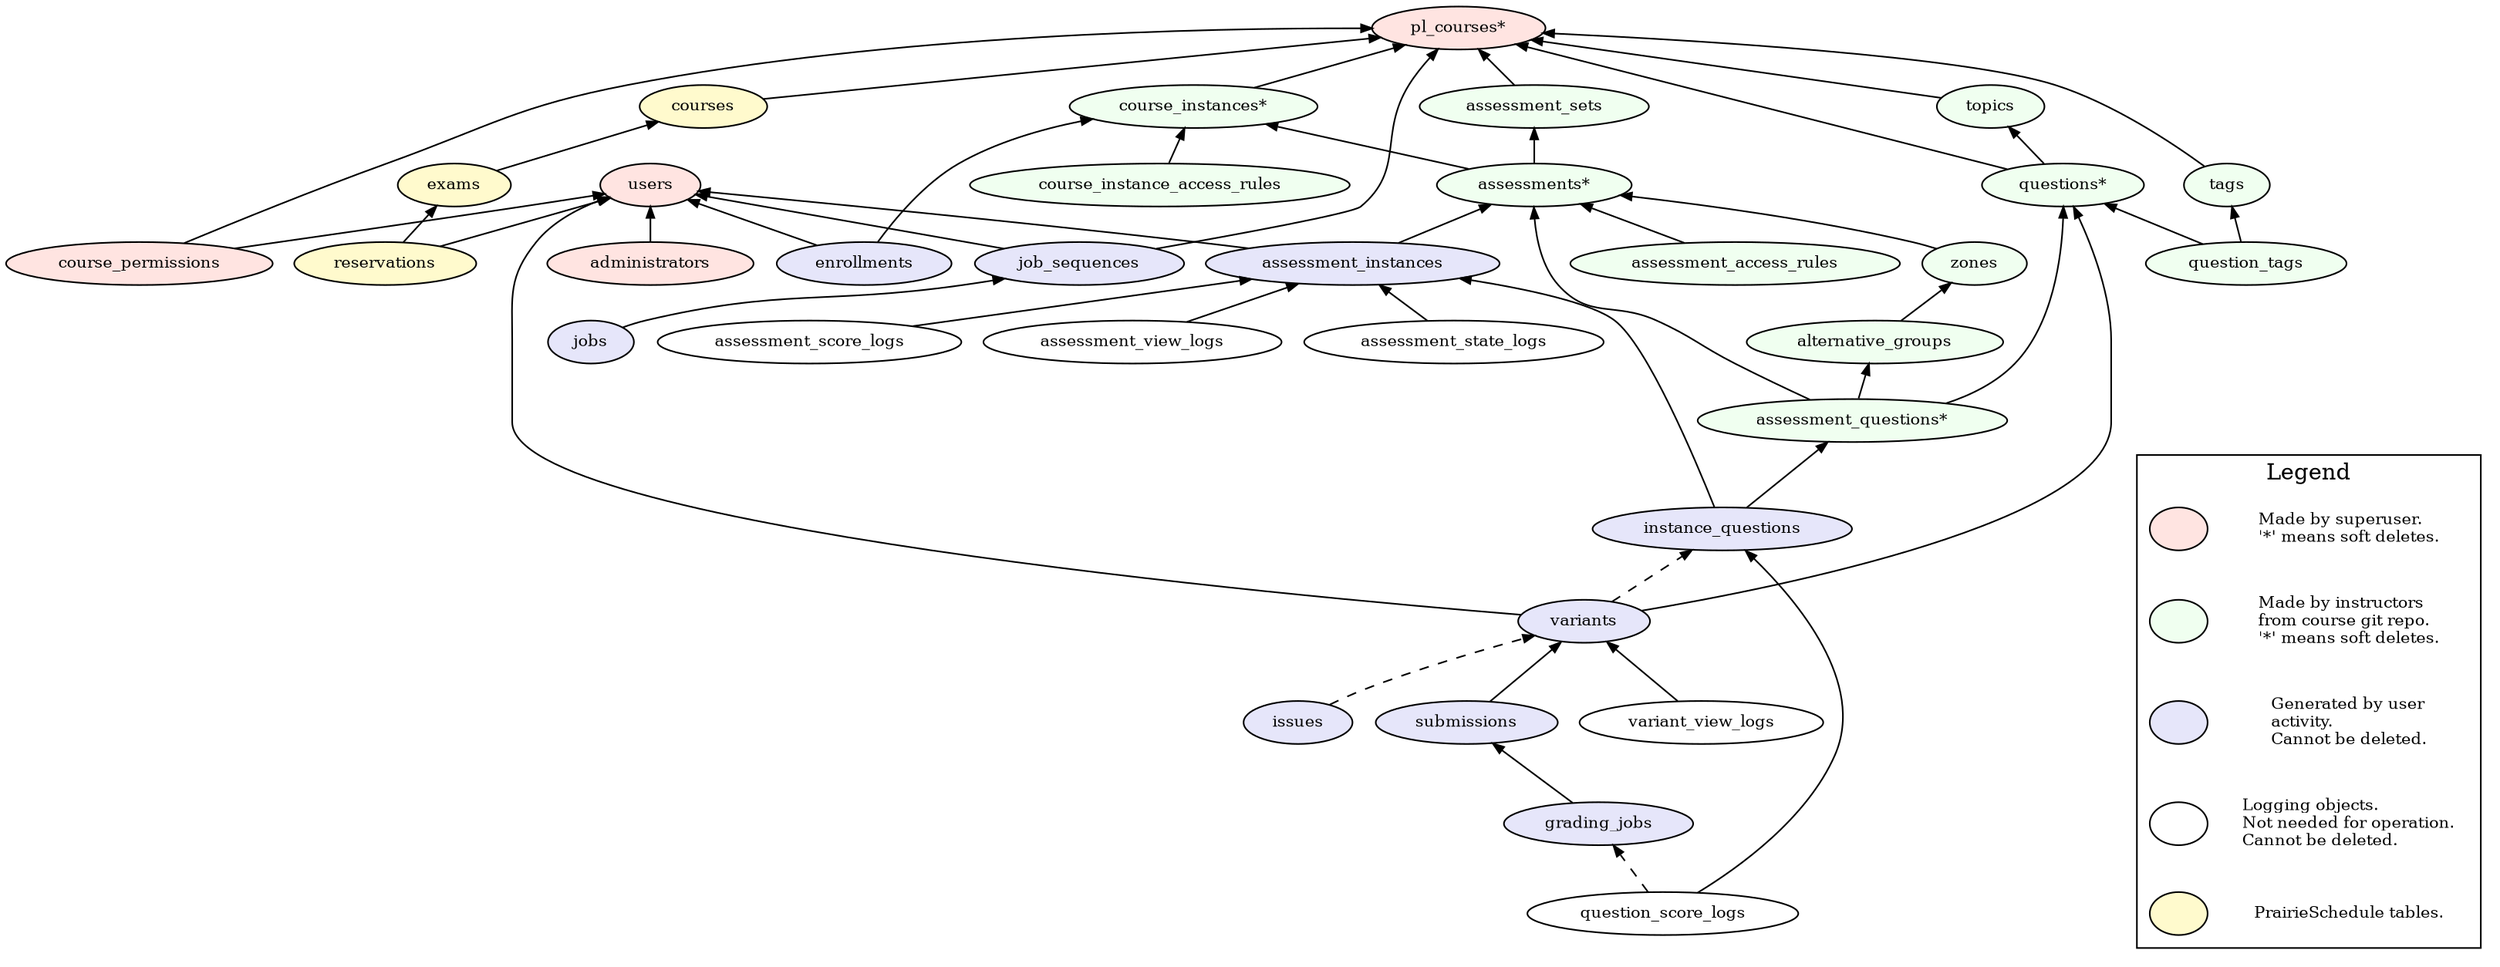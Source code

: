 digraph prairielearn_tables {

    rankdir = BT;
    node [fontsize = 10, height = 0.3, width = 0.5];
    graph [nodesep = 0.2, ranksep = 0.3];
    edge [fontsize = 10, arrowsize = 0.7];

    users [style=filled, fillcolor=mistyrose1]
    administrators [style=filled, fillcolor=mistyrose1]
    pl_courses [label="pl_courses*", style=filled, fillcolor=mistyrose1]
    course_permissions [style=filled, fillcolor=mistyrose1]

    courses [style=filled, fillcolor=lemonchiffon]
    exams [style=filled, fillcolor=lemonchiffon]
    reservations [style=filled, fillcolor=lemonchiffon]

    course_instances [label="course_instances*", style=filled, fillcolor=honeydew1]
    course_instance_access_rules [style=filled, fillcolor=honeydew1]
    assessment_access_rules [style=filled, fillcolor=honeydew1]
    questions [label="questions*", style=filled, fillcolor=honeydew1]
    question_tags [style=filled, fillcolor=honeydew1]
    tags [style=filled, fillcolor=honeydew1]
    assessments [label="assessments*", style=filled, fillcolor=honeydew1]
    assessment_questions [label="assessment_questions*", style=filled, fillcolor=honeydew1]
    assessment_sets [style=filled, fillcolor=honeydew1]
    topics [style=filled, fillcolor=honeydew1]
    alternative_groups [style=filled, fillcolor=honeydew1]
    zones [style=filled, fillcolor=honeydew1]

    issues [style=filled, fillcolor=lavender]
    enrollments [style=filled, fillcolor=lavender]
    assessment_instances [style=filled, fillcolor=lavender]
    instance_questions [style=filled, fillcolor=lavender]
    variants [style=filled, fillcolor=lavender]
    submissions [style=filled, fillcolor=lavender]
    grading_jobs [style=filled, fillcolor=lavender]
    job_sequences [style=filled, fillcolor=lavender]
    jobs [style=filled, fillcolor=lavender]

    assessment_state_logs [style=filled, fillcolor=white]
    assessment_score_logs [style=filled, fillcolor=white]
    question_score_logs [style=filled, fillcolor=white]
    variant_view_logs [style=filled, fillcolor=white]
    assessment_view_logs [style=filled, fillcolor=white]

    administrators -> { users }
    course_permissions -> { users; pl_courses }

    courses -> { pl_courses }
    exams -> { courses }
    reservations -> { users; exams }

    assessment_access_rules -> { assessments }
    course_instances -> { pl_courses }
    course_instance_access_rules -> { course_instances }
    questions -> { pl_courses; topics }
    question_tags -> { questions; tags }
    tags -> { pl_courses }
    assessments -> { course_instances; assessment_sets }
    assessment_questions -> { assessments; alternative_groups; questions }
    assessment_sets -> { pl_courses }
    topics -> { pl_courses }
    zones -> { assessments }
    alternative_groups -> { zones }

    issues -> { variants } [style=dashed]
    enrollments -> { users; course_instances }
    assessment_instances -> { assessments; users }
    instance_questions -> { assessment_questions; assessment_instances }
    variants -> { questions; users }
    variants -> { instance_questions } [style=dashed]
    submissions -> { variants }
    job_sequences -> { pl_courses; users }
    jobs -> { job_sequences }

    assessment_state_logs -> { assessment_instances }
    grading_jobs -> { submissions }
    assessment_score_logs -> { assessment_instances }
    question_score_logs -> { instance_questions }
    question_score_logs -> { grading_jobs } [style=dashed]
    variant_view_logs -> { variants }
    assessment_view_logs -> { assessment_instances }

    subgraph cluster_legend {

        labelloc=b;
        label="Legend";

        k5 [shape=plaintext, style=solid, label="PrairieSchedule tables.\l"];
        kc5[label=" ", style=filled, fillcolor=lemonchiffon];

        k4 [shape=plaintext, style=solid, label="Logging objects.\lNot needed for operation.\lCannot be deleted.\l"];
        kc4[label=" ", style=filled, fillcolor=white];

        k3 [shape=plaintext, style=solid, label="Generated by user\lactivity.\lCannot be deleted.\l"];
        kc3[label=" ", style=filled, fillcolor=lavender];

        k2 [shape=plaintext, style=solid, label="Made by instructors\lfrom course git repo.\l'*' means soft deletes.\l"];
        kc2[label=" ", style=filled, fillcolor=honeydew1];

        k1 [shape=plaintext, style=solid, label="Made by superuser.\l'*' means soft deletes.\l"];
        kc1[label=" ", style=filled, fillcolor=mistyrose1];

        kc5 -> kc4 [style=invis];
        kc4 -> kc3 [style=invis];
        kc3 -> kc2 [style=invis];
        kc2 -> kc1 [style=invis];
        k5 -> k4 [style=invis];
        k4 -> k3 [style=invis];
        k3 -> k2 [style=invis];
        k2 -> k1 [style=invis];
    }
}
